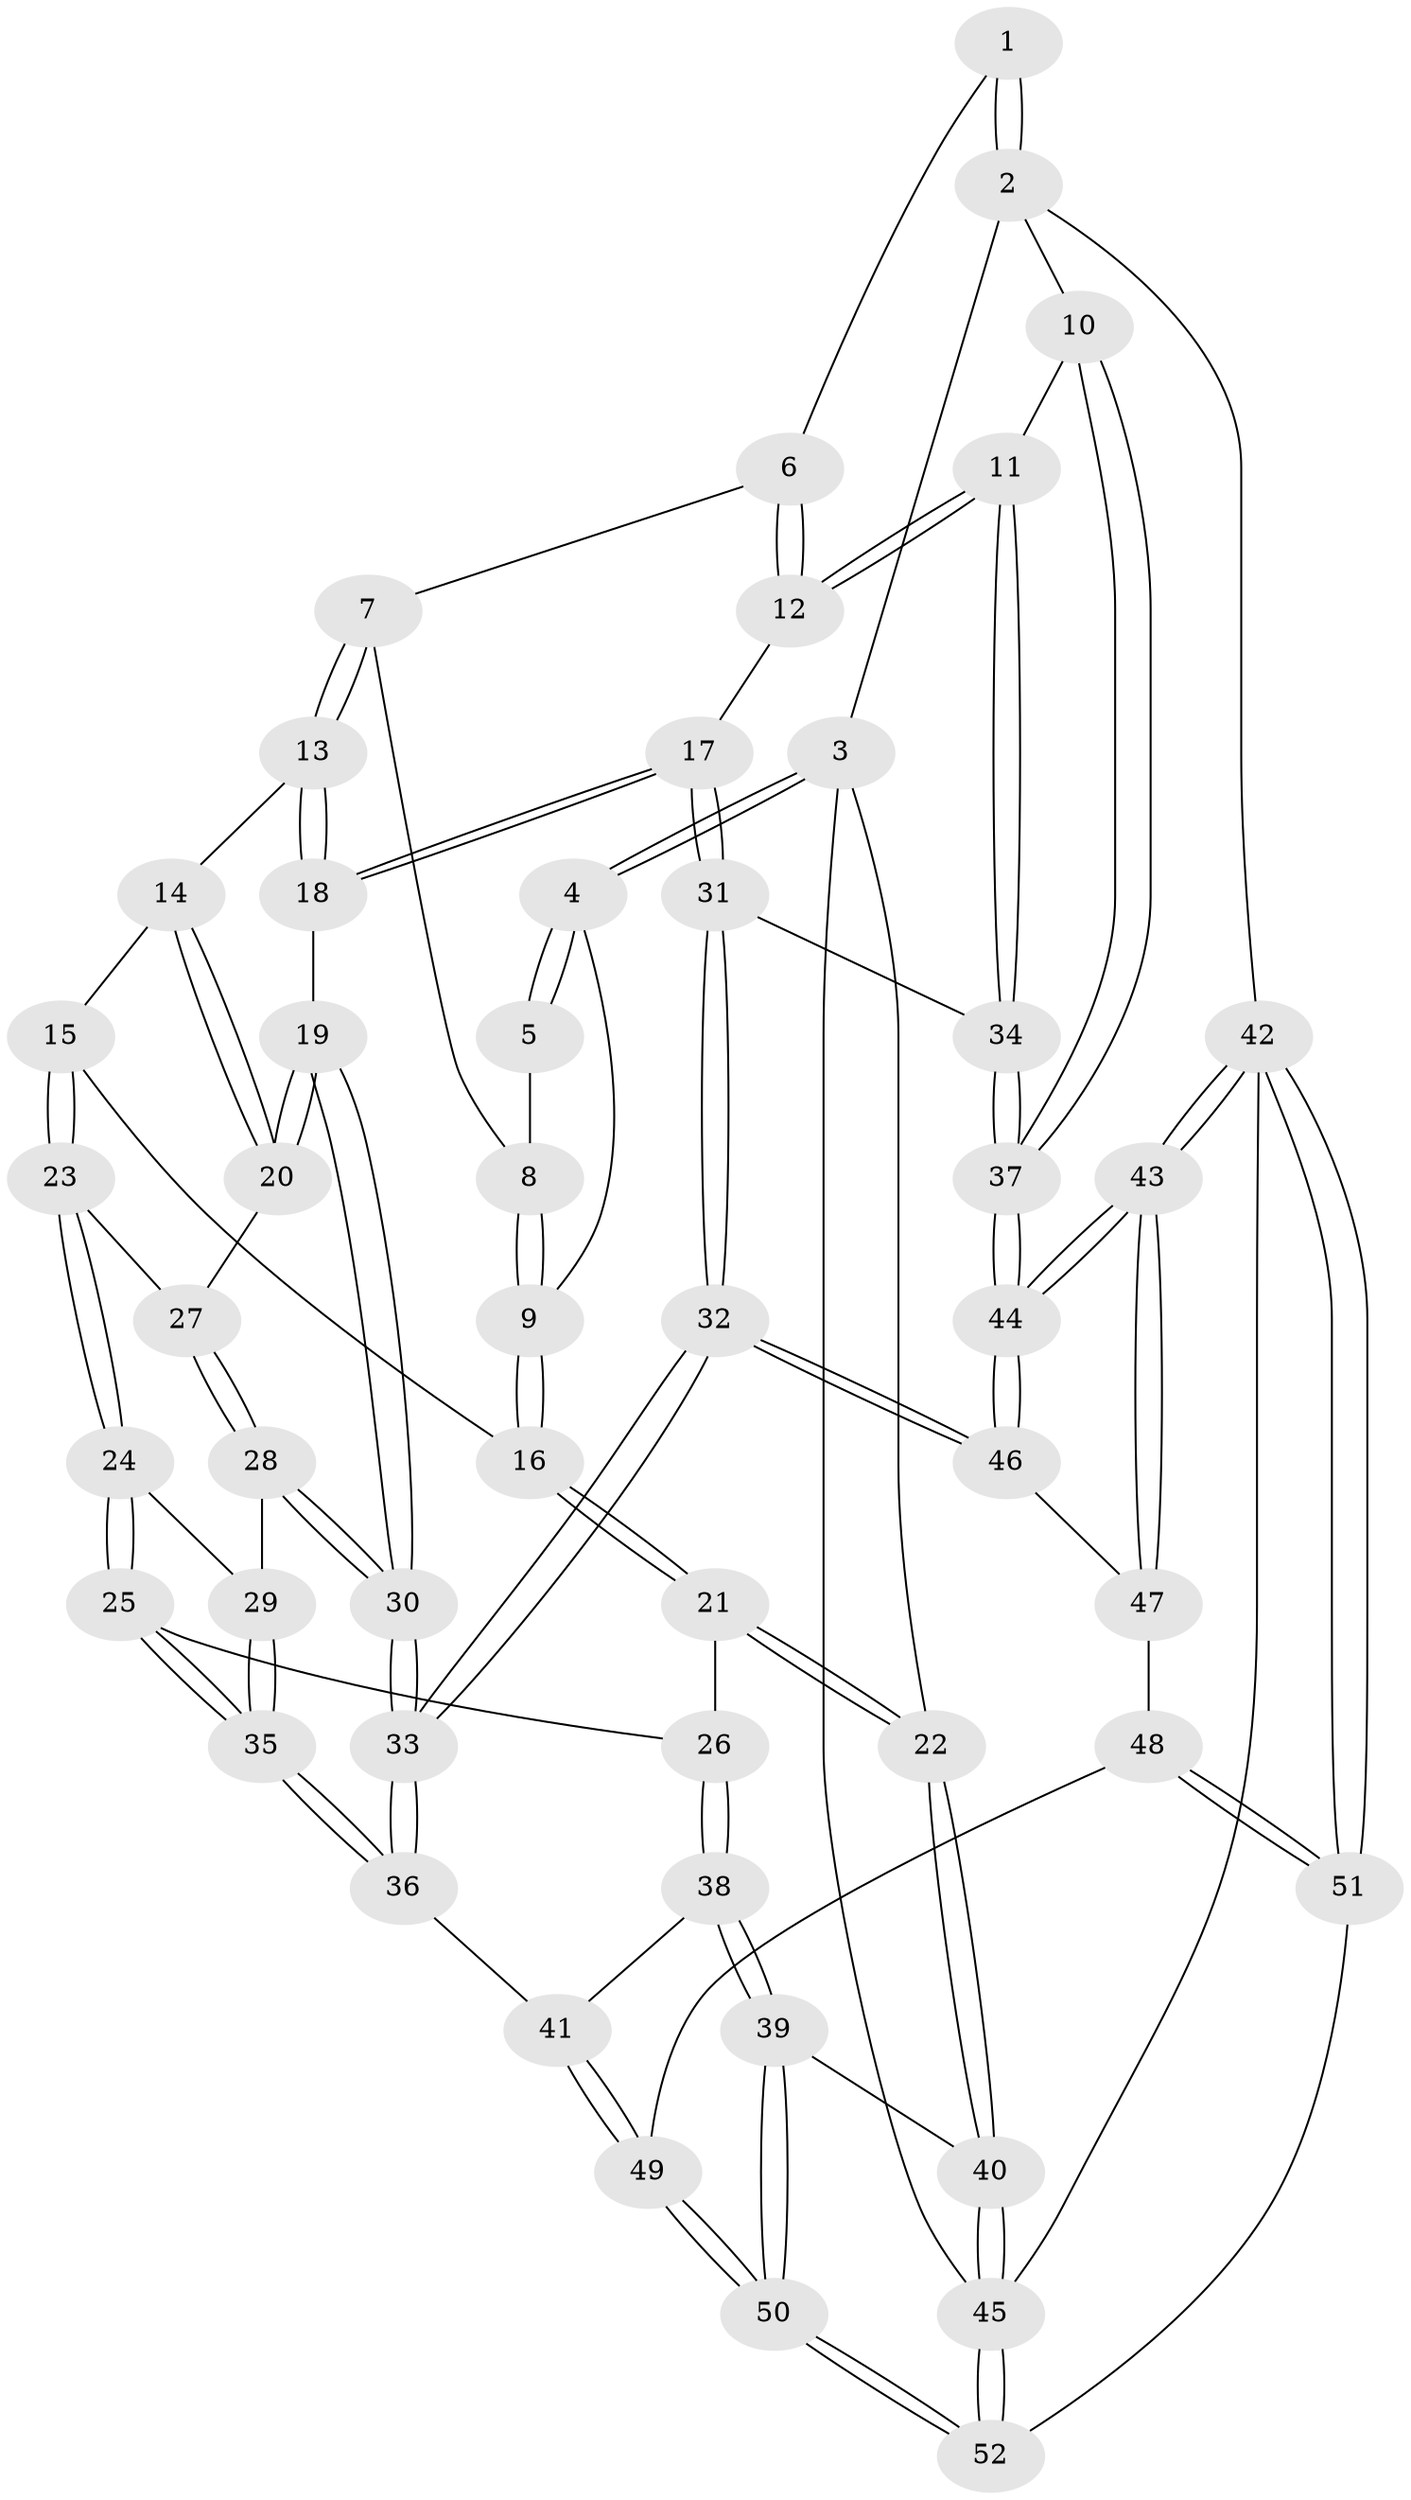 // coarse degree distribution, {4: 0.5, 5: 0.21428571428571427, 3: 0.17857142857142858, 6: 0.07142857142857142, 7: 0.03571428571428571}
// Generated by graph-tools (version 1.1) at 2025/24/03/03/25 07:24:32]
// undirected, 52 vertices, 127 edges
graph export_dot {
graph [start="1"]
  node [color=gray90,style=filled];
  1 [pos="+0.7313421056931817+0"];
  2 [pos="+1+0"];
  3 [pos="+0+0"];
  4 [pos="+0+0"];
  5 [pos="+0.6721456319774255+0"];
  6 [pos="+0.7191341722502111+0.18968085247927707"];
  7 [pos="+0.5723576600645277+0.23510182872006222"];
  8 [pos="+0.5136505117343345+0.07188987559942149"];
  9 [pos="+0.22321663675344347+0.13366904309858468"];
  10 [pos="+1+0.2690118025827369"];
  11 [pos="+0.9722099267914005+0.3078026028951882"];
  12 [pos="+0.8673675339883692+0.30305653227528695"];
  13 [pos="+0.5692073402025455+0.23983447849087533"];
  14 [pos="+0.4272599426298685+0.25910080728122753"];
  15 [pos="+0.34711839652583465+0.25719953348959324"];
  16 [pos="+0.2238554108035496+0.1366335033829132"];
  17 [pos="+0.7207275934812845+0.416257098282196"];
  18 [pos="+0.5827495282846196+0.34092199455041194"];
  19 [pos="+0.5283156774052593+0.41150435284470827"];
  20 [pos="+0.4975870294039024+0.40216108653012517"];
  21 [pos="+0.09865990950142796+0.4081898642448275"];
  22 [pos="+0+0.38593519499620577"];
  23 [pos="+0.35710405408475815+0.354167452866936"];
  24 [pos="+0.3132022494459528+0.42368813169073405"];
  25 [pos="+0.1718848878743691+0.4758374507949294"];
  26 [pos="+0.13415302144456542+0.46220428823052523"];
  27 [pos="+0.4145959742420313+0.39741335076916606"];
  28 [pos="+0.41859466299470743+0.507004117379805"];
  29 [pos="+0.36746744404514087+0.5104880590173989"];
  30 [pos="+0.5387257306512854+0.5660711401894178"];
  31 [pos="+0.6628305144765779+0.6597197733359212"];
  32 [pos="+0.6153904659513313+0.689785515815115"];
  33 [pos="+0.6105584212573606+0.6852663843317263"];
  34 [pos="+0.8019179386017398+0.6457119004244944"];
  35 [pos="+0.28544357865851294+0.6074813024807075"];
  36 [pos="+0.2871551788831145+0.6161136480272499"];
  37 [pos="+1+0.7677096179836844"];
  38 [pos="+0.03258337822769027+0.7122498099485285"];
  39 [pos="+0+0.7544451206071663"];
  40 [pos="+0+0.7573921869546751"];
  41 [pos="+0.25690833418690134+0.6796727143068062"];
  42 [pos="+1+1"];
  43 [pos="+1+1"];
  44 [pos="+1+1"];
  45 [pos="+0+1"];
  46 [pos="+0.6107626302074954+0.7118012176283993"];
  47 [pos="+0.596252876172388+0.7639753182876395"];
  48 [pos="+0.5184779503692866+0.8609653860302308"];
  49 [pos="+0.32075027813454027+0.8382607603048602"];
  50 [pos="+0.17039437079912867+0.933148263988357"];
  51 [pos="+0.520110502755951+1"];
  52 [pos="+0.15429913835621478+1"];
  1 -- 2;
  1 -- 2;
  1 -- 6;
  2 -- 3;
  2 -- 10;
  2 -- 42;
  3 -- 4;
  3 -- 4;
  3 -- 22;
  3 -- 45;
  4 -- 5;
  4 -- 5;
  4 -- 9;
  5 -- 8;
  6 -- 7;
  6 -- 12;
  6 -- 12;
  7 -- 8;
  7 -- 13;
  7 -- 13;
  8 -- 9;
  8 -- 9;
  9 -- 16;
  9 -- 16;
  10 -- 11;
  10 -- 37;
  10 -- 37;
  11 -- 12;
  11 -- 12;
  11 -- 34;
  11 -- 34;
  12 -- 17;
  13 -- 14;
  13 -- 18;
  13 -- 18;
  14 -- 15;
  14 -- 20;
  14 -- 20;
  15 -- 16;
  15 -- 23;
  15 -- 23;
  16 -- 21;
  16 -- 21;
  17 -- 18;
  17 -- 18;
  17 -- 31;
  17 -- 31;
  18 -- 19;
  19 -- 20;
  19 -- 20;
  19 -- 30;
  19 -- 30;
  20 -- 27;
  21 -- 22;
  21 -- 22;
  21 -- 26;
  22 -- 40;
  22 -- 40;
  23 -- 24;
  23 -- 24;
  23 -- 27;
  24 -- 25;
  24 -- 25;
  24 -- 29;
  25 -- 26;
  25 -- 35;
  25 -- 35;
  26 -- 38;
  26 -- 38;
  27 -- 28;
  27 -- 28;
  28 -- 29;
  28 -- 30;
  28 -- 30;
  29 -- 35;
  29 -- 35;
  30 -- 33;
  30 -- 33;
  31 -- 32;
  31 -- 32;
  31 -- 34;
  32 -- 33;
  32 -- 33;
  32 -- 46;
  32 -- 46;
  33 -- 36;
  33 -- 36;
  34 -- 37;
  34 -- 37;
  35 -- 36;
  35 -- 36;
  36 -- 41;
  37 -- 44;
  37 -- 44;
  38 -- 39;
  38 -- 39;
  38 -- 41;
  39 -- 40;
  39 -- 50;
  39 -- 50;
  40 -- 45;
  40 -- 45;
  41 -- 49;
  41 -- 49;
  42 -- 43;
  42 -- 43;
  42 -- 51;
  42 -- 51;
  42 -- 45;
  43 -- 44;
  43 -- 44;
  43 -- 47;
  43 -- 47;
  44 -- 46;
  44 -- 46;
  45 -- 52;
  45 -- 52;
  46 -- 47;
  47 -- 48;
  48 -- 49;
  48 -- 51;
  48 -- 51;
  49 -- 50;
  49 -- 50;
  50 -- 52;
  50 -- 52;
  51 -- 52;
}
